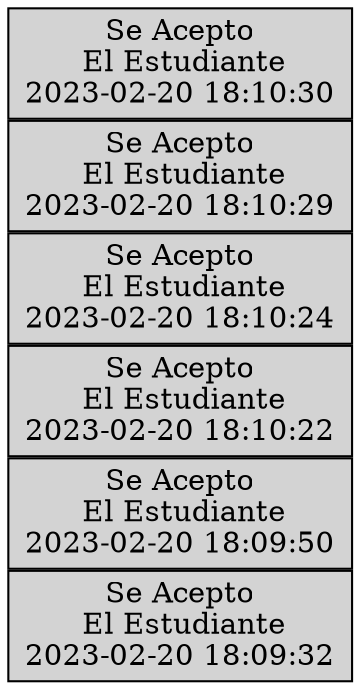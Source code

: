 digraph Pila {
node [shape=box, width=1.2, height=0.6, style=filled, fillcolor=lightgray];
rankdir=LR;
nodesep=0;
n0 [label="Se Acepto
 El Estudiante
2023-02-20 18:09:32"];
n1 [label="Se Acepto
 El Estudiante
2023-02-20 18:09:50"];
n2 [label="Se Acepto
 El Estudiante
2023-02-20 18:10:22"];
n3 [label="Se Acepto
 El Estudiante
2023-02-20 18:10:24"];
n4 [label="Se Acepto
 El Estudiante
2023-02-20 18:10:29"];
n5 [label="Se Acepto
 El Estudiante
2023-02-20 18:10:30"];
}

